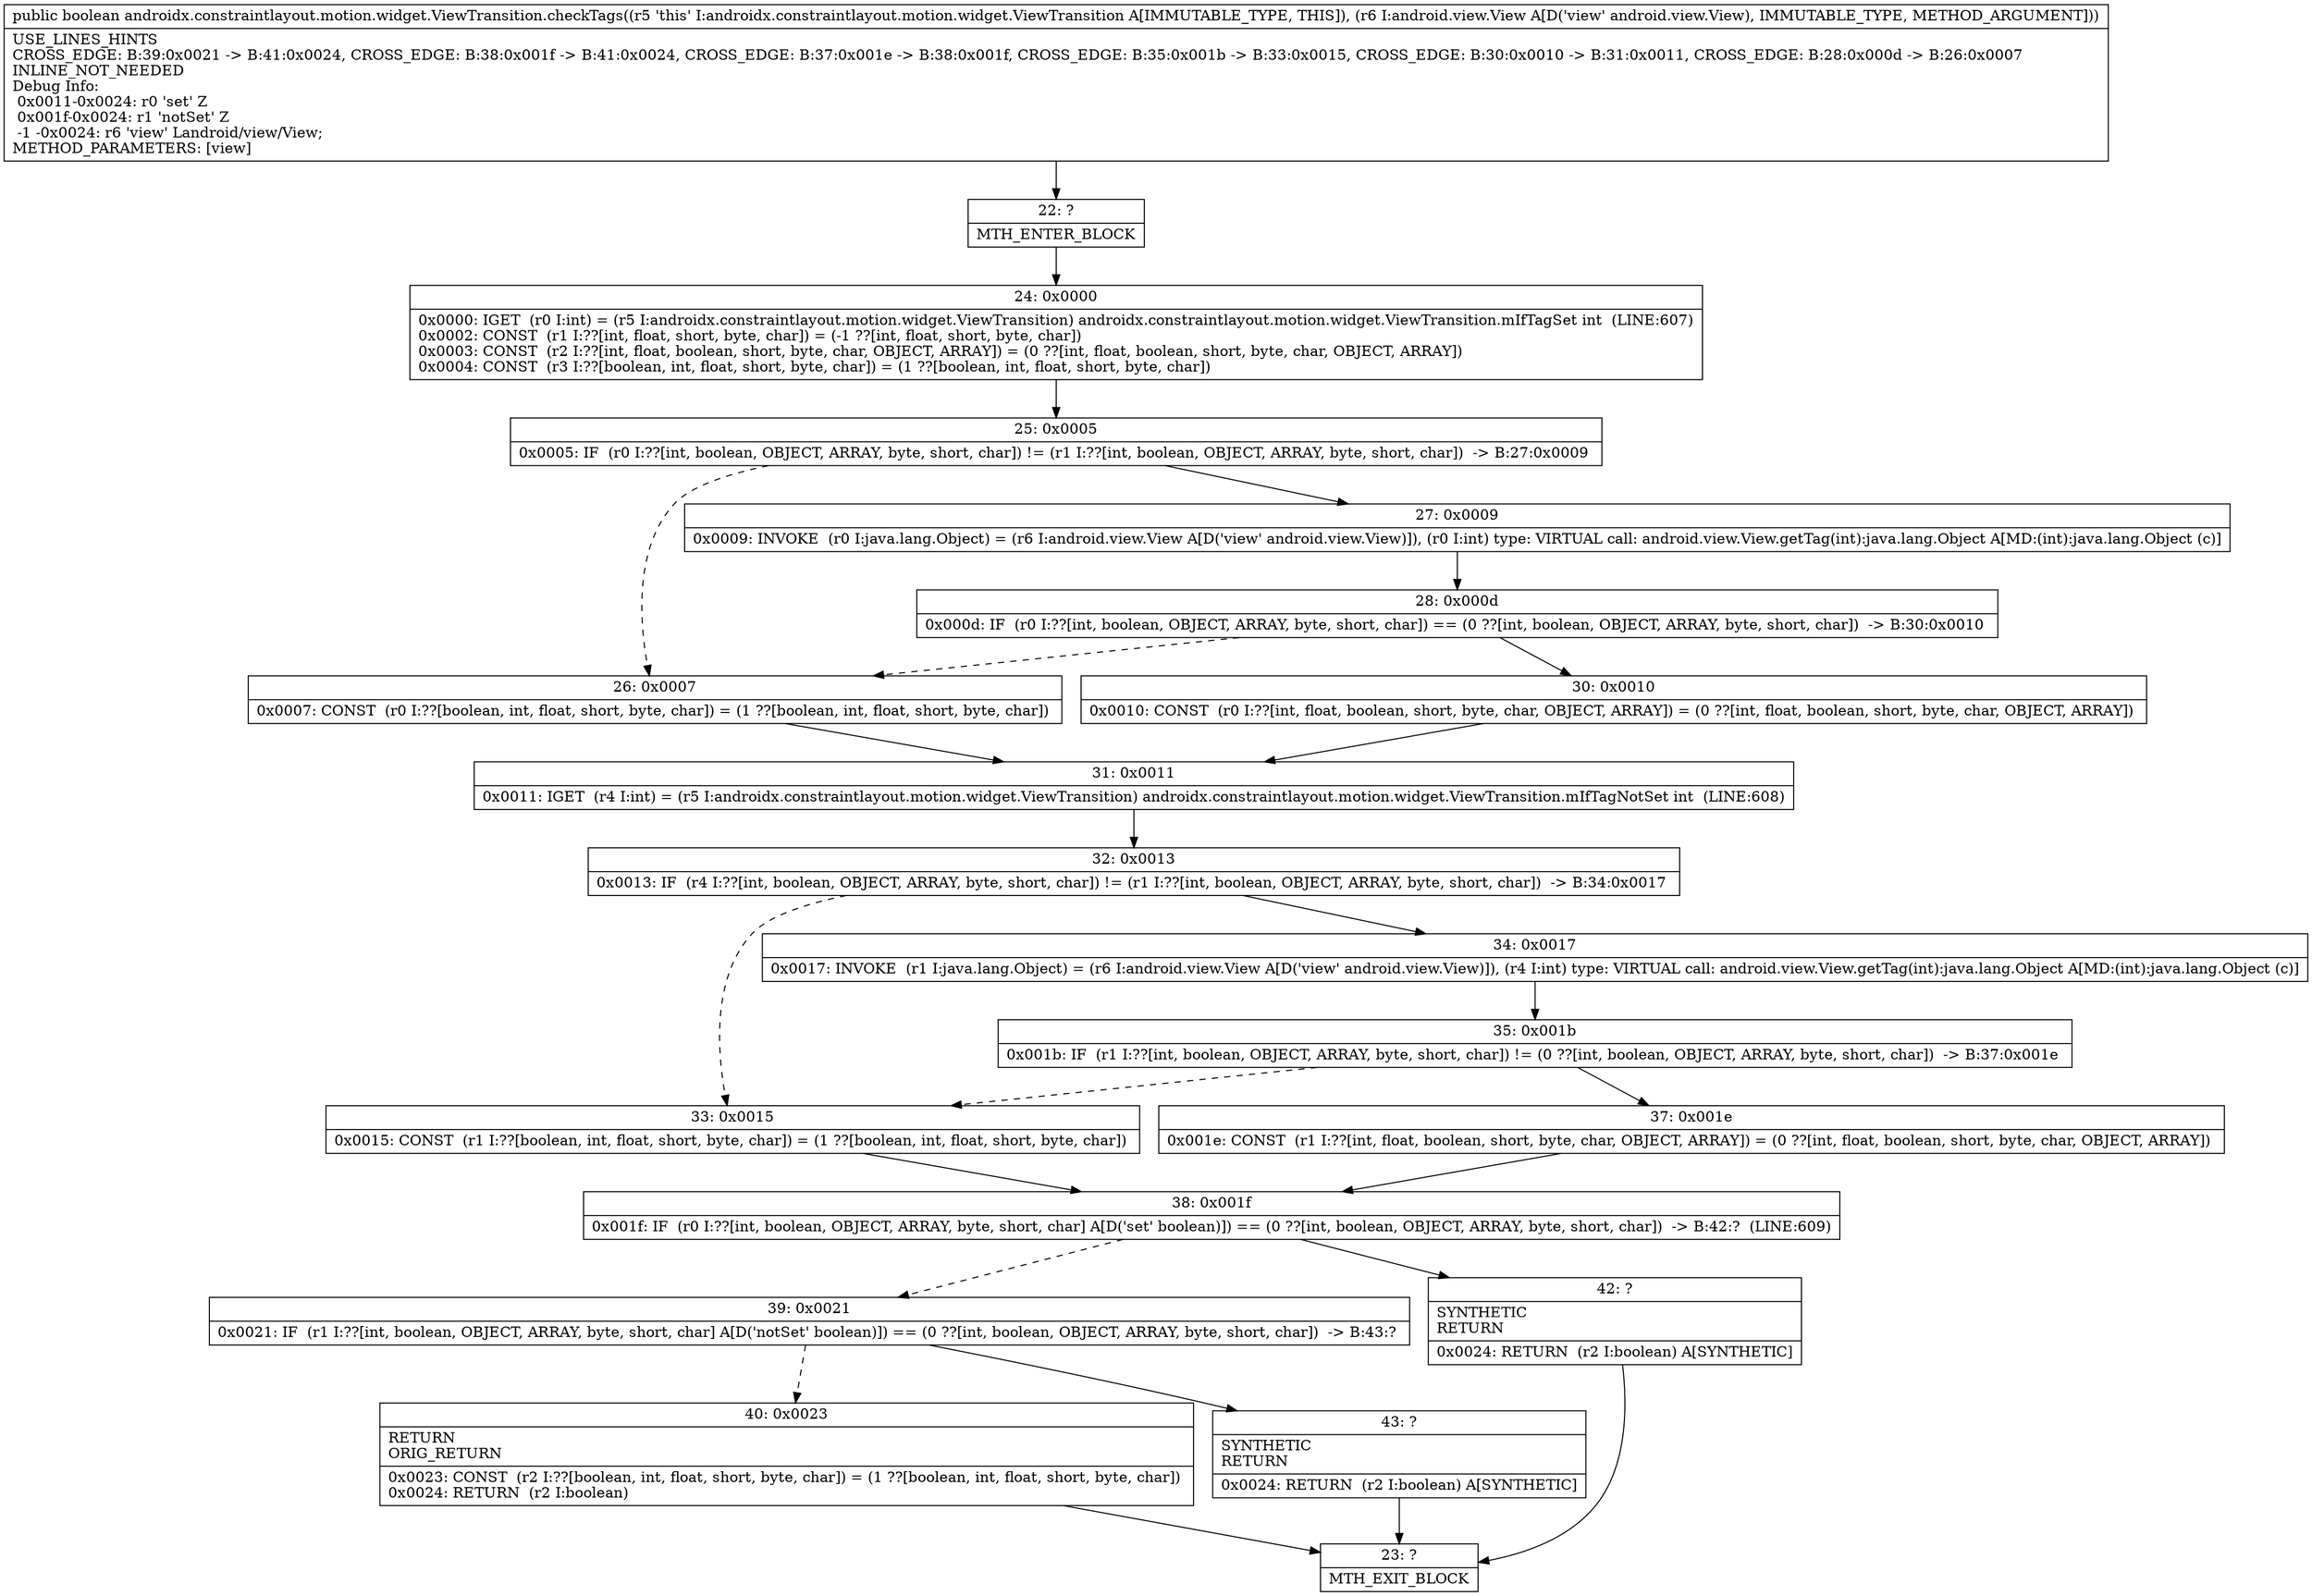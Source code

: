 digraph "CFG forandroidx.constraintlayout.motion.widget.ViewTransition.checkTags(Landroid\/view\/View;)Z" {
Node_22 [shape=record,label="{22\:\ ?|MTH_ENTER_BLOCK\l}"];
Node_24 [shape=record,label="{24\:\ 0x0000|0x0000: IGET  (r0 I:int) = (r5 I:androidx.constraintlayout.motion.widget.ViewTransition) androidx.constraintlayout.motion.widget.ViewTransition.mIfTagSet int  (LINE:607)\l0x0002: CONST  (r1 I:??[int, float, short, byte, char]) = (\-1 ??[int, float, short, byte, char]) \l0x0003: CONST  (r2 I:??[int, float, boolean, short, byte, char, OBJECT, ARRAY]) = (0 ??[int, float, boolean, short, byte, char, OBJECT, ARRAY]) \l0x0004: CONST  (r3 I:??[boolean, int, float, short, byte, char]) = (1 ??[boolean, int, float, short, byte, char]) \l}"];
Node_25 [shape=record,label="{25\:\ 0x0005|0x0005: IF  (r0 I:??[int, boolean, OBJECT, ARRAY, byte, short, char]) != (r1 I:??[int, boolean, OBJECT, ARRAY, byte, short, char])  \-\> B:27:0x0009 \l}"];
Node_26 [shape=record,label="{26\:\ 0x0007|0x0007: CONST  (r0 I:??[boolean, int, float, short, byte, char]) = (1 ??[boolean, int, float, short, byte, char]) \l}"];
Node_31 [shape=record,label="{31\:\ 0x0011|0x0011: IGET  (r4 I:int) = (r5 I:androidx.constraintlayout.motion.widget.ViewTransition) androidx.constraintlayout.motion.widget.ViewTransition.mIfTagNotSet int  (LINE:608)\l}"];
Node_32 [shape=record,label="{32\:\ 0x0013|0x0013: IF  (r4 I:??[int, boolean, OBJECT, ARRAY, byte, short, char]) != (r1 I:??[int, boolean, OBJECT, ARRAY, byte, short, char])  \-\> B:34:0x0017 \l}"];
Node_33 [shape=record,label="{33\:\ 0x0015|0x0015: CONST  (r1 I:??[boolean, int, float, short, byte, char]) = (1 ??[boolean, int, float, short, byte, char]) \l}"];
Node_38 [shape=record,label="{38\:\ 0x001f|0x001f: IF  (r0 I:??[int, boolean, OBJECT, ARRAY, byte, short, char] A[D('set' boolean)]) == (0 ??[int, boolean, OBJECT, ARRAY, byte, short, char])  \-\> B:42:?  (LINE:609)\l}"];
Node_39 [shape=record,label="{39\:\ 0x0021|0x0021: IF  (r1 I:??[int, boolean, OBJECT, ARRAY, byte, short, char] A[D('notSet' boolean)]) == (0 ??[int, boolean, OBJECT, ARRAY, byte, short, char])  \-\> B:43:? \l}"];
Node_40 [shape=record,label="{40\:\ 0x0023|RETURN\lORIG_RETURN\l|0x0023: CONST  (r2 I:??[boolean, int, float, short, byte, char]) = (1 ??[boolean, int, float, short, byte, char]) \l0x0024: RETURN  (r2 I:boolean) \l}"];
Node_23 [shape=record,label="{23\:\ ?|MTH_EXIT_BLOCK\l}"];
Node_43 [shape=record,label="{43\:\ ?|SYNTHETIC\lRETURN\l|0x0024: RETURN  (r2 I:boolean) A[SYNTHETIC]\l}"];
Node_42 [shape=record,label="{42\:\ ?|SYNTHETIC\lRETURN\l|0x0024: RETURN  (r2 I:boolean) A[SYNTHETIC]\l}"];
Node_34 [shape=record,label="{34\:\ 0x0017|0x0017: INVOKE  (r1 I:java.lang.Object) = (r6 I:android.view.View A[D('view' android.view.View)]), (r4 I:int) type: VIRTUAL call: android.view.View.getTag(int):java.lang.Object A[MD:(int):java.lang.Object (c)]\l}"];
Node_35 [shape=record,label="{35\:\ 0x001b|0x001b: IF  (r1 I:??[int, boolean, OBJECT, ARRAY, byte, short, char]) != (0 ??[int, boolean, OBJECT, ARRAY, byte, short, char])  \-\> B:37:0x001e \l}"];
Node_37 [shape=record,label="{37\:\ 0x001e|0x001e: CONST  (r1 I:??[int, float, boolean, short, byte, char, OBJECT, ARRAY]) = (0 ??[int, float, boolean, short, byte, char, OBJECT, ARRAY]) \l}"];
Node_27 [shape=record,label="{27\:\ 0x0009|0x0009: INVOKE  (r0 I:java.lang.Object) = (r6 I:android.view.View A[D('view' android.view.View)]), (r0 I:int) type: VIRTUAL call: android.view.View.getTag(int):java.lang.Object A[MD:(int):java.lang.Object (c)]\l}"];
Node_28 [shape=record,label="{28\:\ 0x000d|0x000d: IF  (r0 I:??[int, boolean, OBJECT, ARRAY, byte, short, char]) == (0 ??[int, boolean, OBJECT, ARRAY, byte, short, char])  \-\> B:30:0x0010 \l}"];
Node_30 [shape=record,label="{30\:\ 0x0010|0x0010: CONST  (r0 I:??[int, float, boolean, short, byte, char, OBJECT, ARRAY]) = (0 ??[int, float, boolean, short, byte, char, OBJECT, ARRAY]) \l}"];
MethodNode[shape=record,label="{public boolean androidx.constraintlayout.motion.widget.ViewTransition.checkTags((r5 'this' I:androidx.constraintlayout.motion.widget.ViewTransition A[IMMUTABLE_TYPE, THIS]), (r6 I:android.view.View A[D('view' android.view.View), IMMUTABLE_TYPE, METHOD_ARGUMENT]))  | USE_LINES_HINTS\lCROSS_EDGE: B:39:0x0021 \-\> B:41:0x0024, CROSS_EDGE: B:38:0x001f \-\> B:41:0x0024, CROSS_EDGE: B:37:0x001e \-\> B:38:0x001f, CROSS_EDGE: B:35:0x001b \-\> B:33:0x0015, CROSS_EDGE: B:30:0x0010 \-\> B:31:0x0011, CROSS_EDGE: B:28:0x000d \-\> B:26:0x0007\lINLINE_NOT_NEEDED\lDebug Info:\l  0x0011\-0x0024: r0 'set' Z\l  0x001f\-0x0024: r1 'notSet' Z\l  \-1 \-0x0024: r6 'view' Landroid\/view\/View;\lMETHOD_PARAMETERS: [view]\l}"];
MethodNode -> Node_22;Node_22 -> Node_24;
Node_24 -> Node_25;
Node_25 -> Node_26[style=dashed];
Node_25 -> Node_27;
Node_26 -> Node_31;
Node_31 -> Node_32;
Node_32 -> Node_33[style=dashed];
Node_32 -> Node_34;
Node_33 -> Node_38;
Node_38 -> Node_39[style=dashed];
Node_38 -> Node_42;
Node_39 -> Node_40[style=dashed];
Node_39 -> Node_43;
Node_40 -> Node_23;
Node_43 -> Node_23;
Node_42 -> Node_23;
Node_34 -> Node_35;
Node_35 -> Node_37;
Node_35 -> Node_33[style=dashed];
Node_37 -> Node_38;
Node_27 -> Node_28;
Node_28 -> Node_30;
Node_28 -> Node_26[style=dashed];
Node_30 -> Node_31;
}

